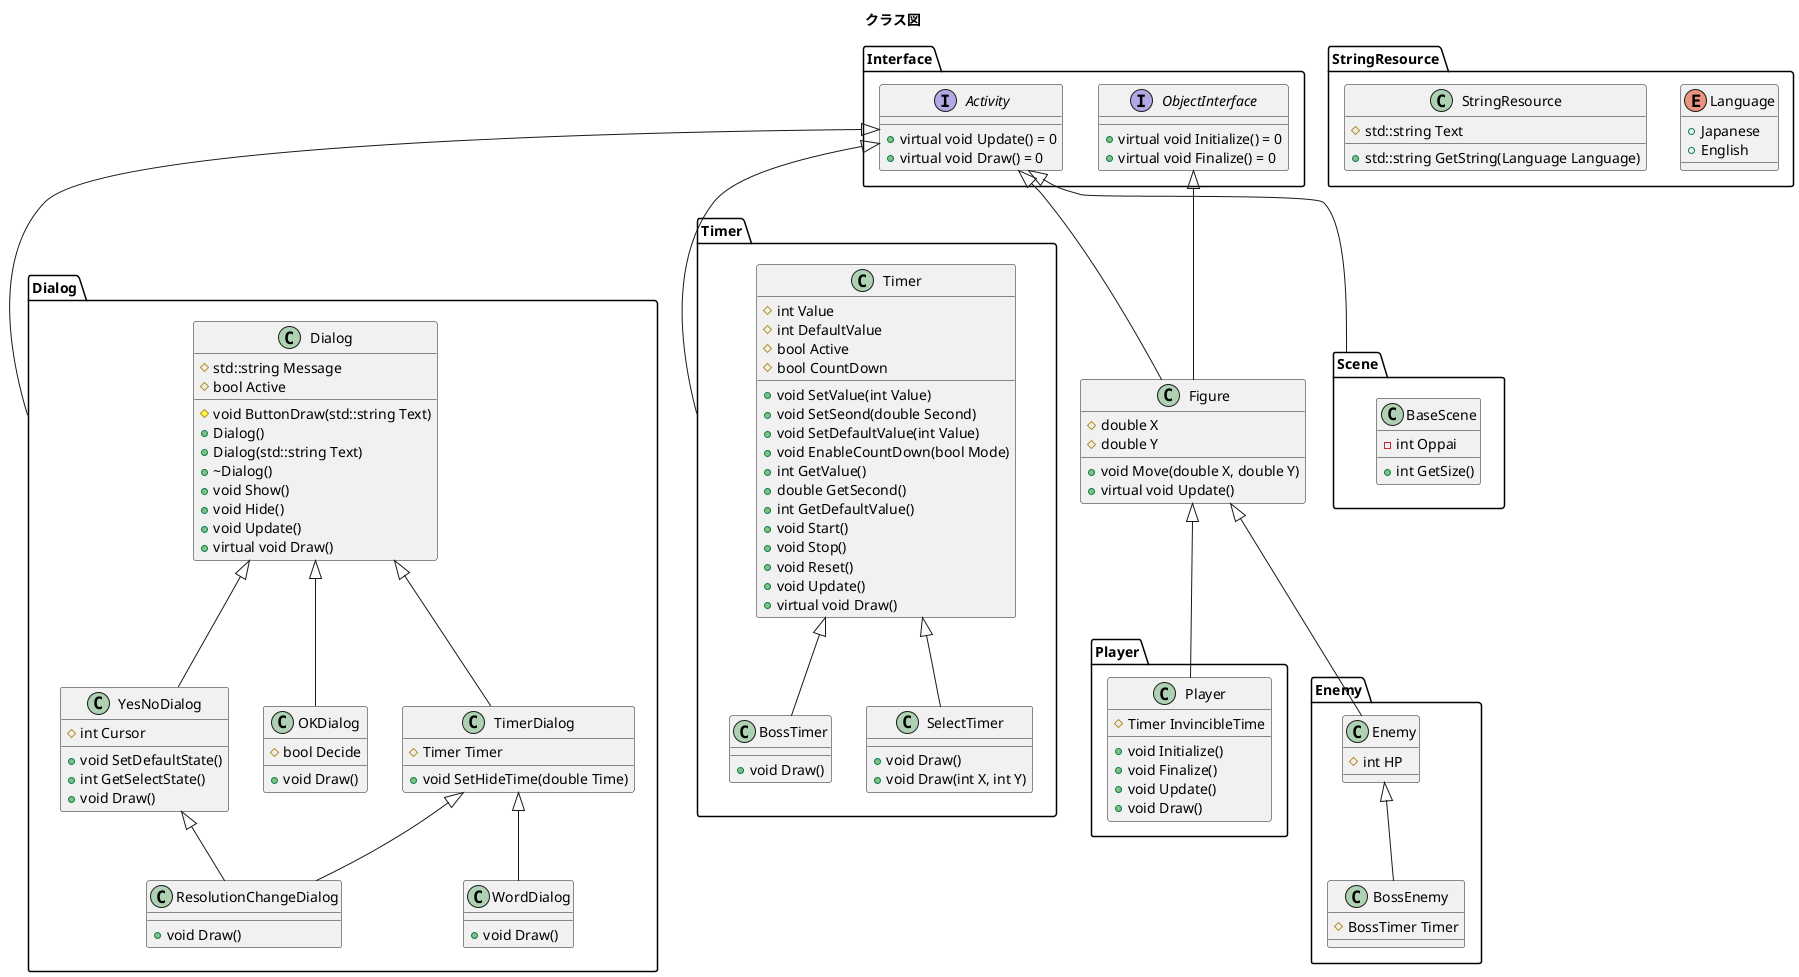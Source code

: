 @startuml
title クラス図
package Interface {
	interface ObjectInterface{
		+virtual void Initialize() = 0
		+virtual void Finalize() = 0
	}

	interface Activity {
		+virtual void Update() = 0
		+virtual void Draw() = 0
	}
}

ObjectInterface <|-- Figure

Activity <|-- Dialog
Activity <|-- Timer
Activity <|-- Figure
Activity <|-- Scene

class Figure {
	#double X
	#double Y
	+void Move(double X, double Y)
	+virtual void Update()
}

package Dialog {
	class Dialog {
		#std::string Message
		#bool Active
		#void ButtonDraw(std::string Text)
		+Dialog()
		+Dialog(std::string Text)
		+~Dialog()
		+void Show()
		+void Hide()
		+void Update()
		+virtual void Draw()
	}

	class OKDialog {
		#bool Decide
		+void Draw()
	}

	class TimerDialog {
		#Timer Timer
		+void SetHideTime(double Time)
	}

	class YesNoDialog {
		#int Cursor
		+void SetDefaultState()
		+int GetSelectState()
		+void Draw()
	}

	class WordDialog {
		+void Draw()
	}

	class ResolutionChangeDialog {
		+void Draw()
	}

	Dialog <|-- TimerDialog
	Dialog <|-- OKDialog
	Dialog <|-- YesNoDialog
	TimerDialog <|-- WordDialog
	TimerDialog <|-- ResolutionChangeDialog
	YesNoDialog <|-- ResolutionChangeDialog
}

package Timer {
	class Timer {
		#int Value
		#int DefaultValue
		#bool Active
		#bool CountDown
		+void SetValue(int Value)
		+void SetSeond(double Second)
		+void SetDefaultValue(int Value)
		+void EnableCountDown(bool Mode)
		+int GetValue()
		+double GetSecond()
		+int GetDefaultValue()
		+void Start()
		+void Stop()
		+void Reset()
		+void Update()
		+virtual void Draw()
	}

	class BossTimer {
		+void Draw()
	}

	class SelectTimer {
		+void Draw()
		+void Draw(int X, int Y)
	}

	Timer <|-- BossTimer
	Timer <|-- SelectTimer
}

package Player {
	class Player {
		#Timer InvincibleTime
		+void Initialize()
		+void Finalize()
		+void Update()
		+void Draw()
	}

	Figure <|-- Player
}

package Enemy {
	class Enemy {
		#int HP
	}

	class BossEnemy {
		#BossTimer Timer
	}

	Figure <|-- Enemy
	Enemy <|-- BossEnemy
}

package Scene {
	class BaseScene {
		-int Oppai
		+int GetSize()
	}
}

package StringResource {
	enum Language {
		+Japanese
		+English
	}

	class StringResource {
		#std::string Text
		+std::string GetString(Language Language)
	}
}
@enduml
